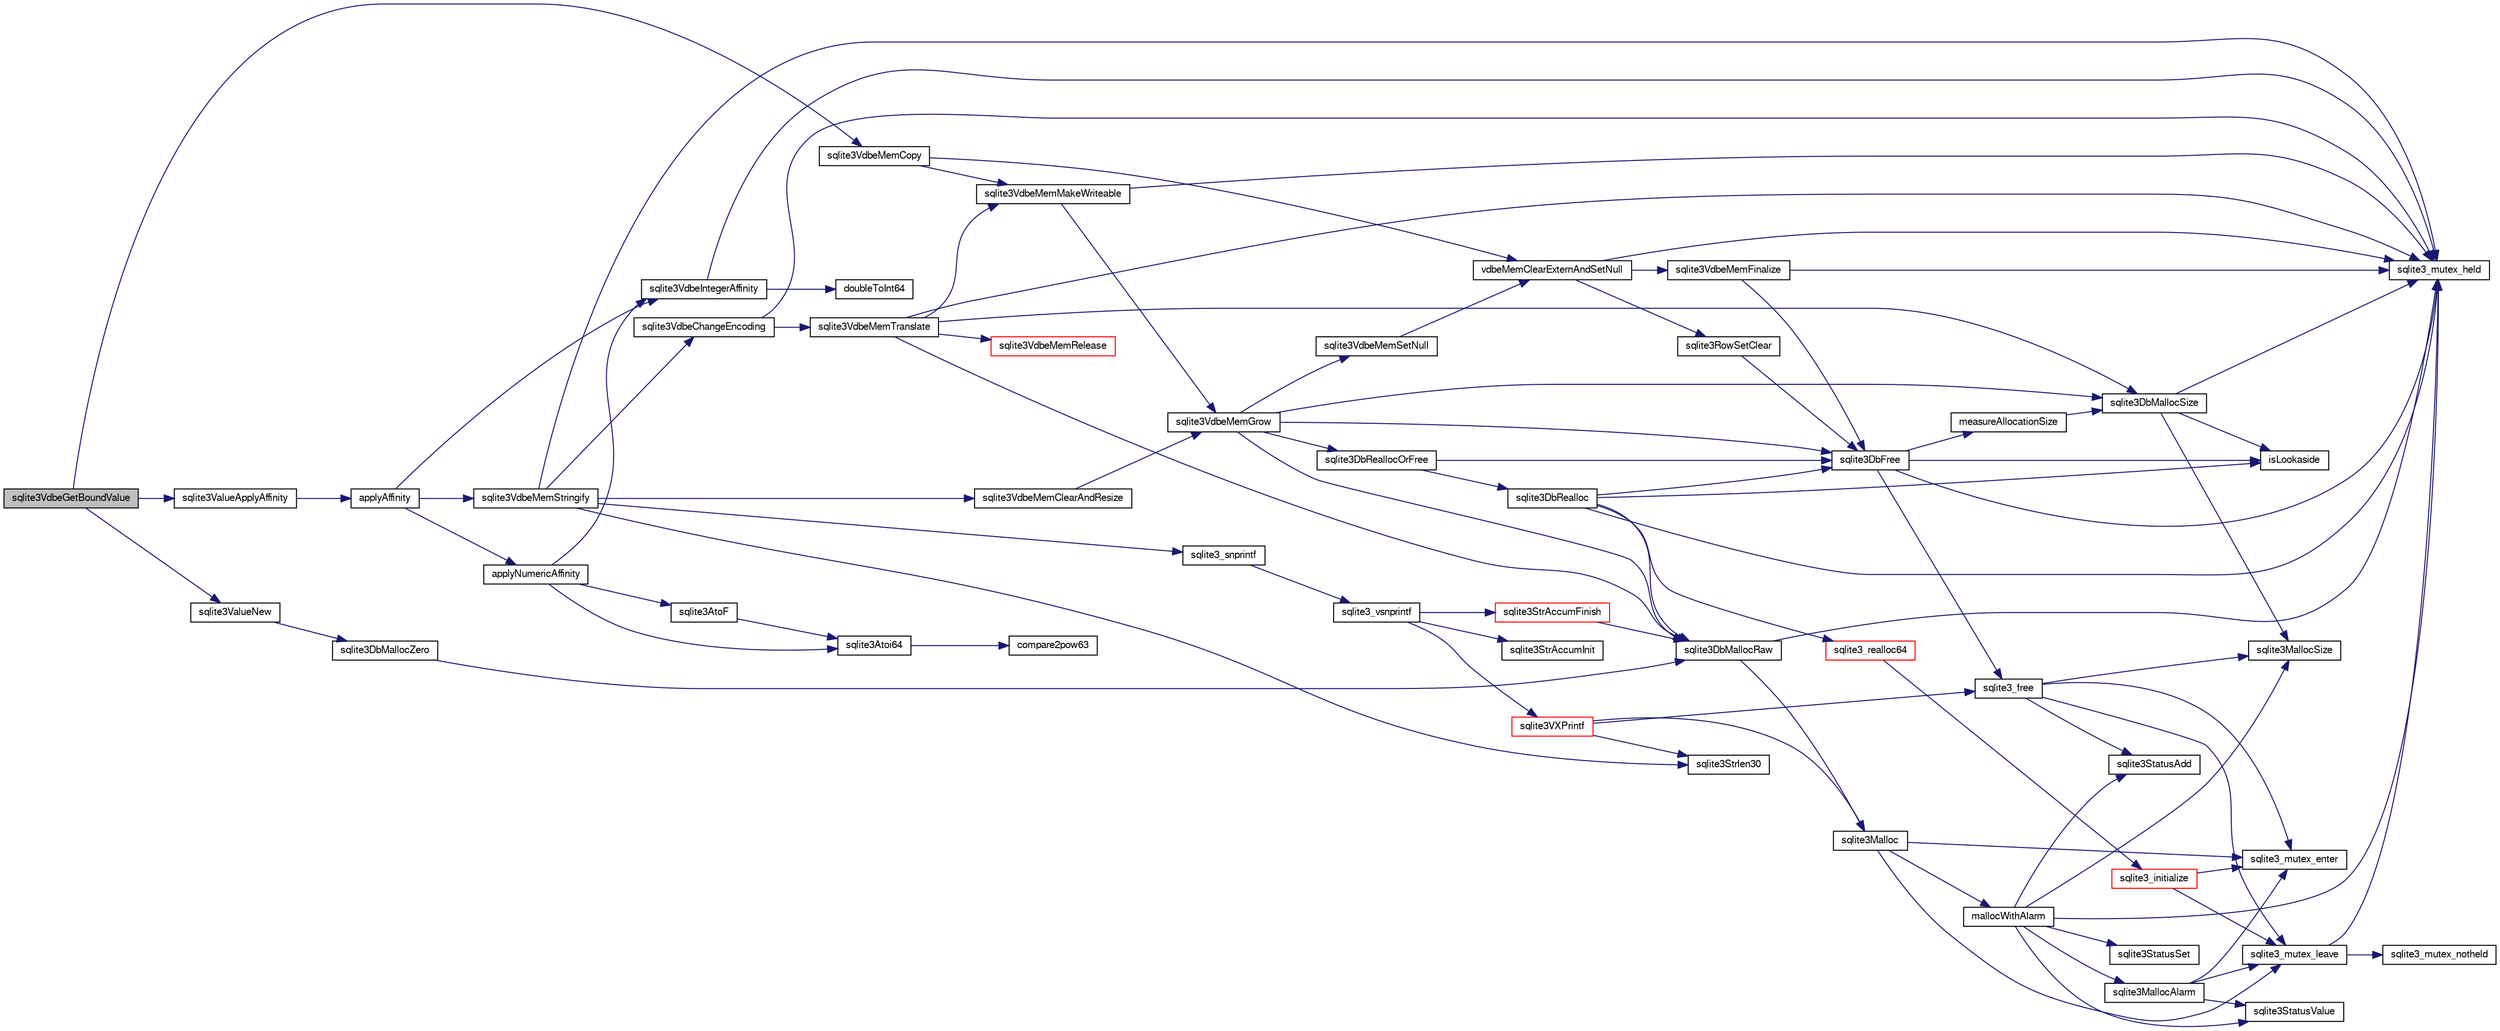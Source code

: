 digraph "sqlite3VdbeGetBoundValue"
{
  edge [fontname="FreeSans",fontsize="10",labelfontname="FreeSans",labelfontsize="10"];
  node [fontname="FreeSans",fontsize="10",shape=record];
  rankdir="LR";
  Node755540 [label="sqlite3VdbeGetBoundValue",height=0.2,width=0.4,color="black", fillcolor="grey75", style="filled", fontcolor="black"];
  Node755540 -> Node755541 [color="midnightblue",fontsize="10",style="solid",fontname="FreeSans"];
  Node755541 [label="sqlite3ValueNew",height=0.2,width=0.4,color="black", fillcolor="white", style="filled",URL="$sqlite3_8c.html#ad40a378778daff2d574bec905e35828b"];
  Node755541 -> Node755542 [color="midnightblue",fontsize="10",style="solid",fontname="FreeSans"];
  Node755542 [label="sqlite3DbMallocZero",height=0.2,width=0.4,color="black", fillcolor="white", style="filled",URL="$sqlite3_8c.html#a49cfebac9d6067a03442c92af73f33e4"];
  Node755542 -> Node755543 [color="midnightblue",fontsize="10",style="solid",fontname="FreeSans"];
  Node755543 [label="sqlite3DbMallocRaw",height=0.2,width=0.4,color="black", fillcolor="white", style="filled",URL="$sqlite3_8c.html#abbe8be0cf7175e11ddc3e2218fad924e"];
  Node755543 -> Node755544 [color="midnightblue",fontsize="10",style="solid",fontname="FreeSans"];
  Node755544 [label="sqlite3_mutex_held",height=0.2,width=0.4,color="black", fillcolor="white", style="filled",URL="$sqlite3_8c.html#acf77da68932b6bc163c5e68547ecc3e7"];
  Node755543 -> Node755545 [color="midnightblue",fontsize="10",style="solid",fontname="FreeSans"];
  Node755545 [label="sqlite3Malloc",height=0.2,width=0.4,color="black", fillcolor="white", style="filled",URL="$sqlite3_8c.html#a361a2eaa846b1885f123abe46f5d8b2b"];
  Node755545 -> Node755546 [color="midnightblue",fontsize="10",style="solid",fontname="FreeSans"];
  Node755546 [label="sqlite3_mutex_enter",height=0.2,width=0.4,color="black", fillcolor="white", style="filled",URL="$sqlite3_8c.html#a1c12cde690bd89f104de5cbad12a6bf5"];
  Node755545 -> Node755547 [color="midnightblue",fontsize="10",style="solid",fontname="FreeSans"];
  Node755547 [label="mallocWithAlarm",height=0.2,width=0.4,color="black", fillcolor="white", style="filled",URL="$sqlite3_8c.html#ab070d5cf8e48ec8a6a43cf025d48598b"];
  Node755547 -> Node755544 [color="midnightblue",fontsize="10",style="solid",fontname="FreeSans"];
  Node755547 -> Node755548 [color="midnightblue",fontsize="10",style="solid",fontname="FreeSans"];
  Node755548 [label="sqlite3StatusSet",height=0.2,width=0.4,color="black", fillcolor="white", style="filled",URL="$sqlite3_8c.html#afec7586c01fcb5ea17dc9d7725a589d9"];
  Node755547 -> Node755549 [color="midnightblue",fontsize="10",style="solid",fontname="FreeSans"];
  Node755549 [label="sqlite3StatusValue",height=0.2,width=0.4,color="black", fillcolor="white", style="filled",URL="$sqlite3_8c.html#a30b8ac296c6e200c1fa57708d52c6ef6"];
  Node755547 -> Node755550 [color="midnightblue",fontsize="10",style="solid",fontname="FreeSans"];
  Node755550 [label="sqlite3MallocAlarm",height=0.2,width=0.4,color="black", fillcolor="white", style="filled",URL="$sqlite3_8c.html#ada66988e8471d1198f3219c062377508"];
  Node755550 -> Node755549 [color="midnightblue",fontsize="10",style="solid",fontname="FreeSans"];
  Node755550 -> Node755551 [color="midnightblue",fontsize="10",style="solid",fontname="FreeSans"];
  Node755551 [label="sqlite3_mutex_leave",height=0.2,width=0.4,color="black", fillcolor="white", style="filled",URL="$sqlite3_8c.html#a5838d235601dbd3c1fa993555c6bcc93"];
  Node755551 -> Node755544 [color="midnightblue",fontsize="10",style="solid",fontname="FreeSans"];
  Node755551 -> Node755552 [color="midnightblue",fontsize="10",style="solid",fontname="FreeSans"];
  Node755552 [label="sqlite3_mutex_notheld",height=0.2,width=0.4,color="black", fillcolor="white", style="filled",URL="$sqlite3_8c.html#a83967c837c1c000d3b5adcfaa688f5dc"];
  Node755550 -> Node755546 [color="midnightblue",fontsize="10",style="solid",fontname="FreeSans"];
  Node755547 -> Node755553 [color="midnightblue",fontsize="10",style="solid",fontname="FreeSans"];
  Node755553 [label="sqlite3MallocSize",height=0.2,width=0.4,color="black", fillcolor="white", style="filled",URL="$sqlite3_8c.html#acf5d2a5f35270bafb050bd2def576955"];
  Node755547 -> Node755554 [color="midnightblue",fontsize="10",style="solid",fontname="FreeSans"];
  Node755554 [label="sqlite3StatusAdd",height=0.2,width=0.4,color="black", fillcolor="white", style="filled",URL="$sqlite3_8c.html#afa029f93586aeab4cc85360905dae9cd"];
  Node755545 -> Node755551 [color="midnightblue",fontsize="10",style="solid",fontname="FreeSans"];
  Node755540 -> Node755555 [color="midnightblue",fontsize="10",style="solid",fontname="FreeSans"];
  Node755555 [label="sqlite3VdbeMemCopy",height=0.2,width=0.4,color="black", fillcolor="white", style="filled",URL="$sqlite3_8c.html#a3a04f985c3c7cac7c7958b872fb3f781"];
  Node755555 -> Node755556 [color="midnightblue",fontsize="10",style="solid",fontname="FreeSans"];
  Node755556 [label="vdbeMemClearExternAndSetNull",height=0.2,width=0.4,color="black", fillcolor="white", style="filled",URL="$sqlite3_8c.html#a29c41a360fb0e86b817777daf061230c"];
  Node755556 -> Node755544 [color="midnightblue",fontsize="10",style="solid",fontname="FreeSans"];
  Node755556 -> Node755557 [color="midnightblue",fontsize="10",style="solid",fontname="FreeSans"];
  Node755557 [label="sqlite3VdbeMemFinalize",height=0.2,width=0.4,color="black", fillcolor="white", style="filled",URL="$sqlite3_8c.html#a2568220f48ddef81b1c43e401042d9d2"];
  Node755557 -> Node755544 [color="midnightblue",fontsize="10",style="solid",fontname="FreeSans"];
  Node755557 -> Node755558 [color="midnightblue",fontsize="10",style="solid",fontname="FreeSans"];
  Node755558 [label="sqlite3DbFree",height=0.2,width=0.4,color="black", fillcolor="white", style="filled",URL="$sqlite3_8c.html#ac70ab821a6607b4a1b909582dc37a069"];
  Node755558 -> Node755544 [color="midnightblue",fontsize="10",style="solid",fontname="FreeSans"];
  Node755558 -> Node755559 [color="midnightblue",fontsize="10",style="solid",fontname="FreeSans"];
  Node755559 [label="measureAllocationSize",height=0.2,width=0.4,color="black", fillcolor="white", style="filled",URL="$sqlite3_8c.html#a45731e644a22fdb756e2b6337224217a"];
  Node755559 -> Node755560 [color="midnightblue",fontsize="10",style="solid",fontname="FreeSans"];
  Node755560 [label="sqlite3DbMallocSize",height=0.2,width=0.4,color="black", fillcolor="white", style="filled",URL="$sqlite3_8c.html#aa397e5a8a03495203a0767abf0a71f86"];
  Node755560 -> Node755553 [color="midnightblue",fontsize="10",style="solid",fontname="FreeSans"];
  Node755560 -> Node755544 [color="midnightblue",fontsize="10",style="solid",fontname="FreeSans"];
  Node755560 -> Node755561 [color="midnightblue",fontsize="10",style="solid",fontname="FreeSans"];
  Node755561 [label="isLookaside",height=0.2,width=0.4,color="black", fillcolor="white", style="filled",URL="$sqlite3_8c.html#a770fa05ff9717b75e16f4d968a77b897"];
  Node755558 -> Node755561 [color="midnightblue",fontsize="10",style="solid",fontname="FreeSans"];
  Node755558 -> Node755562 [color="midnightblue",fontsize="10",style="solid",fontname="FreeSans"];
  Node755562 [label="sqlite3_free",height=0.2,width=0.4,color="black", fillcolor="white", style="filled",URL="$sqlite3_8c.html#a6552349e36a8a691af5487999ab09519"];
  Node755562 -> Node755546 [color="midnightblue",fontsize="10",style="solid",fontname="FreeSans"];
  Node755562 -> Node755554 [color="midnightblue",fontsize="10",style="solid",fontname="FreeSans"];
  Node755562 -> Node755553 [color="midnightblue",fontsize="10",style="solid",fontname="FreeSans"];
  Node755562 -> Node755551 [color="midnightblue",fontsize="10",style="solid",fontname="FreeSans"];
  Node755556 -> Node755563 [color="midnightblue",fontsize="10",style="solid",fontname="FreeSans"];
  Node755563 [label="sqlite3RowSetClear",height=0.2,width=0.4,color="black", fillcolor="white", style="filled",URL="$sqlite3_8c.html#ae153de0cd969511a607e26deeca80342"];
  Node755563 -> Node755558 [color="midnightblue",fontsize="10",style="solid",fontname="FreeSans"];
  Node755555 -> Node755564 [color="midnightblue",fontsize="10",style="solid",fontname="FreeSans"];
  Node755564 [label="sqlite3VdbeMemMakeWriteable",height=0.2,width=0.4,color="black", fillcolor="white", style="filled",URL="$sqlite3_8c.html#afabdd8032205a36c69ad191c6bbb6a34"];
  Node755564 -> Node755544 [color="midnightblue",fontsize="10",style="solid",fontname="FreeSans"];
  Node755564 -> Node755565 [color="midnightblue",fontsize="10",style="solid",fontname="FreeSans"];
  Node755565 [label="sqlite3VdbeMemGrow",height=0.2,width=0.4,color="black", fillcolor="white", style="filled",URL="$sqlite3_8c.html#aba753c9690ae0ba31b5100945cf29447"];
  Node755565 -> Node755560 [color="midnightblue",fontsize="10",style="solid",fontname="FreeSans"];
  Node755565 -> Node755566 [color="midnightblue",fontsize="10",style="solid",fontname="FreeSans"];
  Node755566 [label="sqlite3DbReallocOrFree",height=0.2,width=0.4,color="black", fillcolor="white", style="filled",URL="$sqlite3_8c.html#a532a9fd62eeb46b61885a0fff075231c"];
  Node755566 -> Node755567 [color="midnightblue",fontsize="10",style="solid",fontname="FreeSans"];
  Node755567 [label="sqlite3DbRealloc",height=0.2,width=0.4,color="black", fillcolor="white", style="filled",URL="$sqlite3_8c.html#ae028f4902a9d29bcaf310ff289ee87dc"];
  Node755567 -> Node755544 [color="midnightblue",fontsize="10",style="solid",fontname="FreeSans"];
  Node755567 -> Node755543 [color="midnightblue",fontsize="10",style="solid",fontname="FreeSans"];
  Node755567 -> Node755561 [color="midnightblue",fontsize="10",style="solid",fontname="FreeSans"];
  Node755567 -> Node755558 [color="midnightblue",fontsize="10",style="solid",fontname="FreeSans"];
  Node755567 -> Node755568 [color="midnightblue",fontsize="10",style="solid",fontname="FreeSans"];
  Node755568 [label="sqlite3_realloc64",height=0.2,width=0.4,color="red", fillcolor="white", style="filled",URL="$sqlite3_8c.html#a3765a714077ee547e811034236dc9ecd"];
  Node755568 -> Node755569 [color="midnightblue",fontsize="10",style="solid",fontname="FreeSans"];
  Node755569 [label="sqlite3_initialize",height=0.2,width=0.4,color="red", fillcolor="white", style="filled",URL="$sqlite3_8c.html#ab0c0ee2d5d4cf8b28e9572296a8861df"];
  Node755569 -> Node755546 [color="midnightblue",fontsize="10",style="solid",fontname="FreeSans"];
  Node755569 -> Node755551 [color="midnightblue",fontsize="10",style="solid",fontname="FreeSans"];
  Node755566 -> Node755558 [color="midnightblue",fontsize="10",style="solid",fontname="FreeSans"];
  Node755565 -> Node755558 [color="midnightblue",fontsize="10",style="solid",fontname="FreeSans"];
  Node755565 -> Node755543 [color="midnightblue",fontsize="10",style="solid",fontname="FreeSans"];
  Node755565 -> Node755679 [color="midnightblue",fontsize="10",style="solid",fontname="FreeSans"];
  Node755679 [label="sqlite3VdbeMemSetNull",height=0.2,width=0.4,color="black", fillcolor="white", style="filled",URL="$sqlite3_8c.html#ae01092c23aebaf8a3ebdf3954609b410"];
  Node755679 -> Node755556 [color="midnightblue",fontsize="10",style="solid",fontname="FreeSans"];
  Node755540 -> Node755824 [color="midnightblue",fontsize="10",style="solid",fontname="FreeSans"];
  Node755824 [label="sqlite3ValueApplyAffinity",height=0.2,width=0.4,color="black", fillcolor="white", style="filled",URL="$sqlite3_8c.html#a535535f08aaaba2ebdf49ada6aca6fac"];
  Node755824 -> Node755825 [color="midnightblue",fontsize="10",style="solid",fontname="FreeSans"];
  Node755825 [label="applyAffinity",height=0.2,width=0.4,color="black", fillcolor="white", style="filled",URL="$sqlite3_8c.html#a9ed2c1bcefa8734a1c341ba28a785486"];
  Node755825 -> Node755768 [color="midnightblue",fontsize="10",style="solid",fontname="FreeSans"];
  Node755768 [label="applyNumericAffinity",height=0.2,width=0.4,color="black", fillcolor="white", style="filled",URL="$sqlite3_8c.html#a19b758d1e05ec71a8df088b752a4a8cf"];
  Node755768 -> Node755612 [color="midnightblue",fontsize="10",style="solid",fontname="FreeSans"];
  Node755612 [label="sqlite3AtoF",height=0.2,width=0.4,color="black", fillcolor="white", style="filled",URL="$sqlite3_8c.html#ad2a961fc08942417d977510a1384b6d2"];
  Node755612 -> Node755607 [color="midnightblue",fontsize="10",style="solid",fontname="FreeSans"];
  Node755607 [label="sqlite3Atoi64",height=0.2,width=0.4,color="black", fillcolor="white", style="filled",URL="$sqlite3_8c.html#a5b13083911b3dc0a0b54f43acc686a39"];
  Node755607 -> Node755608 [color="midnightblue",fontsize="10",style="solid",fontname="FreeSans"];
  Node755608 [label="compare2pow63",height=0.2,width=0.4,color="black", fillcolor="white", style="filled",URL="$sqlite3_8c.html#adcbebdd3f570175519922276b83132e0"];
  Node755768 -> Node755607 [color="midnightblue",fontsize="10",style="solid",fontname="FreeSans"];
  Node755768 -> Node755769 [color="midnightblue",fontsize="10",style="solid",fontname="FreeSans"];
  Node755769 [label="sqlite3VdbeIntegerAffinity",height=0.2,width=0.4,color="black", fillcolor="white", style="filled",URL="$sqlite3_8c.html#a759b0a721238608821d378aca432ae32"];
  Node755769 -> Node755544 [color="midnightblue",fontsize="10",style="solid",fontname="FreeSans"];
  Node755769 -> Node755606 [color="midnightblue",fontsize="10",style="solid",fontname="FreeSans"];
  Node755606 [label="doubleToInt64",height=0.2,width=0.4,color="black", fillcolor="white", style="filled",URL="$sqlite3_8c.html#a85975c48e5a38f9b8c99b72eb72ebc44"];
  Node755825 -> Node755769 [color="midnightblue",fontsize="10",style="solid",fontname="FreeSans"];
  Node755825 -> Node755627 [color="midnightblue",fontsize="10",style="solid",fontname="FreeSans"];
  Node755627 [label="sqlite3VdbeMemStringify",height=0.2,width=0.4,color="black", fillcolor="white", style="filled",URL="$sqlite3_8c.html#aaf8a4e6bd1059297d279570e30b7680a"];
  Node755627 -> Node755544 [color="midnightblue",fontsize="10",style="solid",fontname="FreeSans"];
  Node755627 -> Node755628 [color="midnightblue",fontsize="10",style="solid",fontname="FreeSans"];
  Node755628 [label="sqlite3VdbeMemClearAndResize",height=0.2,width=0.4,color="black", fillcolor="white", style="filled",URL="$sqlite3_8c.html#add082be4aa46084ecdf023cfac898231"];
  Node755628 -> Node755565 [color="midnightblue",fontsize="10",style="solid",fontname="FreeSans"];
  Node755627 -> Node755629 [color="midnightblue",fontsize="10",style="solid",fontname="FreeSans"];
  Node755629 [label="sqlite3_snprintf",height=0.2,width=0.4,color="black", fillcolor="white", style="filled",URL="$sqlite3_8c.html#aa2695a752e971577f5784122f2013c40"];
  Node755629 -> Node755630 [color="midnightblue",fontsize="10",style="solid",fontname="FreeSans"];
  Node755630 [label="sqlite3_vsnprintf",height=0.2,width=0.4,color="black", fillcolor="white", style="filled",URL="$sqlite3_8c.html#a0862c03aea71d62847e452aa655add42"];
  Node755630 -> Node755594 [color="midnightblue",fontsize="10",style="solid",fontname="FreeSans"];
  Node755594 [label="sqlite3StrAccumInit",height=0.2,width=0.4,color="black", fillcolor="white", style="filled",URL="$sqlite3_8c.html#aabf95e113b9d54d519cd15a56215f560"];
  Node755630 -> Node755595 [color="midnightblue",fontsize="10",style="solid",fontname="FreeSans"];
  Node755595 [label="sqlite3VXPrintf",height=0.2,width=0.4,color="red", fillcolor="white", style="filled",URL="$sqlite3_8c.html#a63c25806c9bd4a2b76f9a0eb232c6bde"];
  Node755595 -> Node755545 [color="midnightblue",fontsize="10",style="solid",fontname="FreeSans"];
  Node755595 -> Node755614 [color="midnightblue",fontsize="10",style="solid",fontname="FreeSans"];
  Node755614 [label="sqlite3Strlen30",height=0.2,width=0.4,color="black", fillcolor="white", style="filled",URL="$sqlite3_8c.html#a3dcd80ba41f1a308193dee74857b62a7"];
  Node755595 -> Node755562 [color="midnightblue",fontsize="10",style="solid",fontname="FreeSans"];
  Node755630 -> Node755631 [color="midnightblue",fontsize="10",style="solid",fontname="FreeSans"];
  Node755631 [label="sqlite3StrAccumFinish",height=0.2,width=0.4,color="red", fillcolor="white", style="filled",URL="$sqlite3_8c.html#adb7f26b10ac1b847db6f000ef4c2e2ba"];
  Node755631 -> Node755543 [color="midnightblue",fontsize="10",style="solid",fontname="FreeSans"];
  Node755627 -> Node755614 [color="midnightblue",fontsize="10",style="solid",fontname="FreeSans"];
  Node755627 -> Node755621 [color="midnightblue",fontsize="10",style="solid",fontname="FreeSans"];
  Node755621 [label="sqlite3VdbeChangeEncoding",height=0.2,width=0.4,color="black", fillcolor="white", style="filled",URL="$sqlite3_8c.html#aa7cf8e488bf8cf9ec18528f52a40de31"];
  Node755621 -> Node755544 [color="midnightblue",fontsize="10",style="solid",fontname="FreeSans"];
  Node755621 -> Node755622 [color="midnightblue",fontsize="10",style="solid",fontname="FreeSans"];
  Node755622 [label="sqlite3VdbeMemTranslate",height=0.2,width=0.4,color="black", fillcolor="white", style="filled",URL="$sqlite3_8c.html#adc5f07459f00d96ec7591be255d029f5"];
  Node755622 -> Node755544 [color="midnightblue",fontsize="10",style="solid",fontname="FreeSans"];
  Node755622 -> Node755564 [color="midnightblue",fontsize="10",style="solid",fontname="FreeSans"];
  Node755622 -> Node755543 [color="midnightblue",fontsize="10",style="solid",fontname="FreeSans"];
  Node755622 -> Node755623 [color="midnightblue",fontsize="10",style="solid",fontname="FreeSans"];
  Node755623 [label="sqlite3VdbeMemRelease",height=0.2,width=0.4,color="red", fillcolor="white", style="filled",URL="$sqlite3_8c.html#a90606361dbeba88159fd6ff03fcc10cc"];
  Node755622 -> Node755560 [color="midnightblue",fontsize="10",style="solid",fontname="FreeSans"];
}
